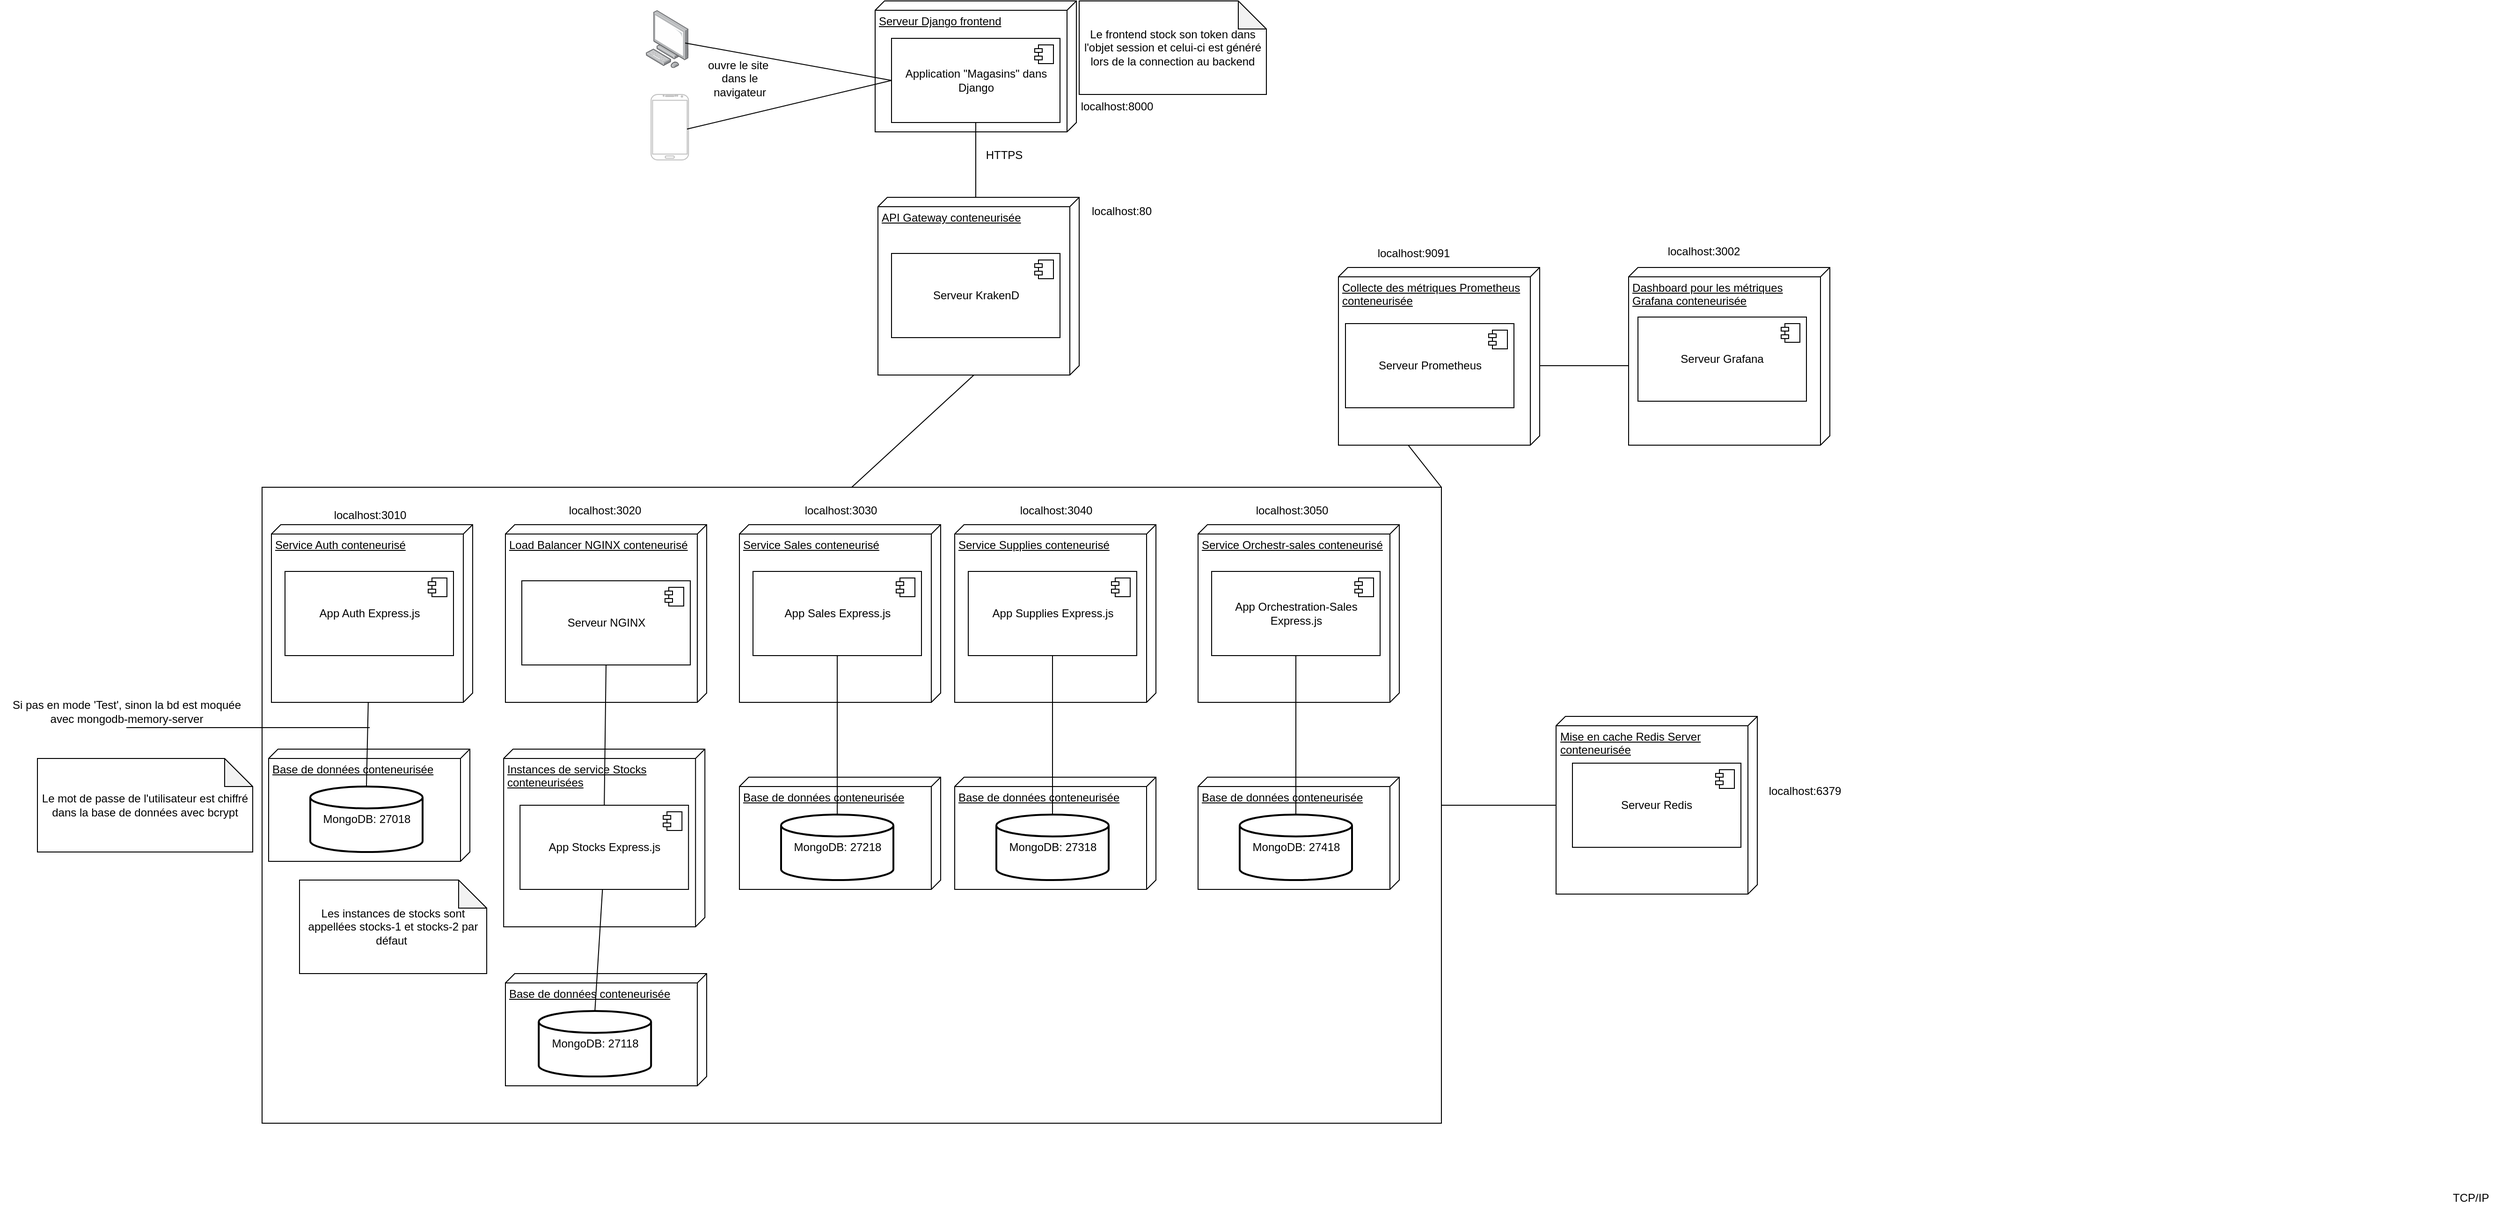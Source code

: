 <mxfile version="28.0.4">
  <diagram name="Page-1" id="Jg8U7hXsXEiE1cdNCVom">
    <mxGraphModel dx="2515" dy="757" grid="1" gridSize="10" guides="1" tooltips="1" connect="1" arrows="1" fold="1" page="1" pageScale="1" pageWidth="850" pageHeight="1100" math="0" shadow="0">
      <root>
        <mxCell id="0" />
        <mxCell id="1" parent="0" />
        <mxCell id="GhewmwEgdhuC50ORv9Y2-1" value="Serveur Django frontend" style="verticalAlign=top;align=left;spacingTop=8;spacingLeft=2;spacingRight=12;shape=cube;size=10;direction=south;fontStyle=4;html=1;whiteSpace=wrap;" parent="1" vertex="1">
          <mxGeometry x="315" y="30" width="215" height="140" as="geometry" />
        </mxCell>
        <mxCell id="GhewmwEgdhuC50ORv9Y2-2" value="Application &quot;Magasins&quot; dans Django" style="html=1;dropTarget=0;whiteSpace=wrap;" parent="1" vertex="1">
          <mxGeometry x="332.5" y="70" width="180" height="90" as="geometry" />
        </mxCell>
        <mxCell id="GhewmwEgdhuC50ORv9Y2-3" value="" style="shape=module;jettyWidth=8;jettyHeight=4;" parent="GhewmwEgdhuC50ORv9Y2-2" vertex="1">
          <mxGeometry x="1" width="20" height="20" relative="1" as="geometry">
            <mxPoint x="-27" y="7" as="offset" />
          </mxGeometry>
        </mxCell>
        <mxCell id="GhewmwEgdhuC50ORv9Y2-4" value="" style="endArrow=none;html=1;rounded=0;entryX=0.5;entryY=1;entryDx=0;entryDy=0;exitX=0.5;exitY=0;exitDx=0;exitDy=0;" parent="1" source="GhewmwEgdhuC50ORv9Y2-15" target="GhewmwEgdhuC50ORv9Y2-2" edge="1">
          <mxGeometry width="50" height="50" relative="1" as="geometry">
            <mxPoint x="210" y="180" as="sourcePoint" />
            <mxPoint x="260" y="130" as="targetPoint" />
          </mxGeometry>
        </mxCell>
        <mxCell id="GhewmwEgdhuC50ORv9Y2-5" value="HTTPS" style="text;html=1;align=center;verticalAlign=middle;whiteSpace=wrap;rounded=0;" parent="1" vertex="1">
          <mxGeometry x="422.5" y="180" width="60" height="30" as="geometry" />
        </mxCell>
        <mxCell id="GhewmwEgdhuC50ORv9Y2-6" value="TCP/IP" style="text;html=1;align=center;verticalAlign=middle;whiteSpace=wrap;rounded=0;" parent="1" vertex="1">
          <mxGeometry x="1990" y="1295" width="60" height="30" as="geometry" />
        </mxCell>
        <mxCell id="GhewmwEgdhuC50ORv9Y2-7" value="localhost:8000&lt;div&gt;&lt;br&gt;&lt;/div&gt;" style="text;html=1;align=center;verticalAlign=middle;resizable=0;points=[];autosize=1;strokeColor=none;fillColor=none;" parent="1" vertex="1">
          <mxGeometry x="523" y="130" width="100" height="40" as="geometry" />
        </mxCell>
        <mxCell id="GhewmwEgdhuC50ORv9Y2-8" value="" style="image;points=[];aspect=fixed;html=1;align=center;shadow=0;dashed=0;image=img/lib/allied_telesis/computer_and_terminals/Personal_Computer.svg;" parent="1" vertex="1">
          <mxGeometry x="70" y="40" width="45.6" height="61.8" as="geometry" />
        </mxCell>
        <mxCell id="GhewmwEgdhuC50ORv9Y2-9" value="" style="verticalLabelPosition=bottom;verticalAlign=top;html=1;shadow=0;dashed=0;strokeWidth=1;shape=mxgraph.android.phone2;strokeColor=#c0c0c0;" parent="1" vertex="1">
          <mxGeometry x="75.6" y="130" width="40" height="70" as="geometry" />
        </mxCell>
        <mxCell id="GhewmwEgdhuC50ORv9Y2-10" value="" style="endArrow=none;html=1;rounded=0;entryX=0;entryY=0.5;entryDx=0;entryDy=0;exitX=0.96;exitY=0.529;exitDx=0;exitDy=0;exitPerimeter=0;" parent="1" source="GhewmwEgdhuC50ORv9Y2-9" target="GhewmwEgdhuC50ORv9Y2-2" edge="1">
          <mxGeometry width="50" height="50" relative="1" as="geometry">
            <mxPoint x="150" y="200" as="sourcePoint" />
            <mxPoint x="200" y="150" as="targetPoint" />
          </mxGeometry>
        </mxCell>
        <mxCell id="GhewmwEgdhuC50ORv9Y2-11" value="" style="endArrow=none;html=1;rounded=0;entryX=0;entryY=0.5;entryDx=0;entryDy=0;exitX=0.921;exitY=0.566;exitDx=0;exitDy=0;exitPerimeter=0;" parent="1" source="GhewmwEgdhuC50ORv9Y2-8" target="GhewmwEgdhuC50ORv9Y2-2" edge="1">
          <mxGeometry width="50" height="50" relative="1" as="geometry">
            <mxPoint x="220" y="150" as="sourcePoint" />
            <mxPoint x="270" y="100" as="targetPoint" />
          </mxGeometry>
        </mxCell>
        <mxCell id="GhewmwEgdhuC50ORv9Y2-12" value="ouvre le site&amp;nbsp;&lt;div&gt;dans le&lt;/div&gt;&lt;div&gt;navigateur&lt;/div&gt;" style="text;html=1;align=center;verticalAlign=middle;resizable=0;points=[];autosize=1;strokeColor=none;fillColor=none;" parent="1" vertex="1">
          <mxGeometry x="125" y="83" width="90" height="60" as="geometry" />
        </mxCell>
        <mxCell id="GhewmwEgdhuC50ORv9Y2-13" value="Le frontend stock son token dans l&#39;objet session et celui-ci est généré lors de la connection au backend" style="shape=note;whiteSpace=wrap;html=1;backgroundOutline=1;darkOpacity=0.05;" parent="1" vertex="1">
          <mxGeometry x="533" y="30" width="200" height="100" as="geometry" />
        </mxCell>
        <mxCell id="GhewmwEgdhuC50ORv9Y2-14" value="API Gateway conteneurisée" style="verticalAlign=top;align=left;spacingTop=8;spacingLeft=2;spacingRight=12;shape=cube;size=10;direction=south;fontStyle=4;html=1;whiteSpace=wrap;" parent="1" vertex="1">
          <mxGeometry x="318" y="240" width="215" height="190" as="geometry" />
        </mxCell>
        <mxCell id="GhewmwEgdhuC50ORv9Y2-15" value="Serveur KrakenD" style="html=1;dropTarget=0;whiteSpace=wrap;" parent="1" vertex="1">
          <mxGeometry x="332.5" y="300" width="180" height="90" as="geometry" />
        </mxCell>
        <mxCell id="GhewmwEgdhuC50ORv9Y2-16" value="" style="shape=module;jettyWidth=8;jettyHeight=4;" parent="GhewmwEgdhuC50ORv9Y2-15" vertex="1">
          <mxGeometry x="1" width="20" height="20" relative="1" as="geometry">
            <mxPoint x="-27" y="7" as="offset" />
          </mxGeometry>
        </mxCell>
        <mxCell id="GhewmwEgdhuC50ORv9Y2-17" value="localhost:80" style="text;html=1;align=center;verticalAlign=middle;resizable=0;points=[];autosize=1;strokeColor=none;fillColor=none;" parent="1" vertex="1">
          <mxGeometry x="533" y="240" width="90" height="30" as="geometry" />
        </mxCell>
        <mxCell id="GhewmwEgdhuC50ORv9Y2-18" value="" style="endArrow=none;html=1;rounded=0;entryX=1;entryY=0.5;entryDx=0;entryDy=0;exitX=0;exitY=0.5;exitDx=0;exitDy=0;" parent="1" source="GhewmwEgdhuC50ORv9Y2-61" target="GhewmwEgdhuC50ORv9Y2-31" edge="1">
          <mxGeometry width="50" height="50" relative="1" as="geometry">
            <mxPoint x="560" y="720" as="sourcePoint" />
            <mxPoint x="560" y="500" as="targetPoint" />
          </mxGeometry>
        </mxCell>
        <mxCell id="GhewmwEgdhuC50ORv9Y2-19" value="" style="endArrow=none;html=1;rounded=0;entryX=0;entryY=0.5;entryDx=0;entryDy=0;exitX=1;exitY=0;exitDx=0;exitDy=0;" parent="1" source="GhewmwEgdhuC50ORv9Y2-31" target="GhewmwEgdhuC50ORv9Y2-25" edge="1">
          <mxGeometry width="50" height="50" relative="1" as="geometry">
            <mxPoint x="-40" y="550" as="sourcePoint" />
            <mxPoint x="10" y="500" as="targetPoint" />
          </mxGeometry>
        </mxCell>
        <mxCell id="GhewmwEgdhuC50ORv9Y2-20" value="" style="endArrow=none;html=1;rounded=0;entryX=1;entryY=0.5;entryDx=0;entryDy=0;exitX=0.008;exitY=0.578;exitDx=0;exitDy=0;exitPerimeter=0;" parent="1" source="GhewmwEgdhuC50ORv9Y2-29" target="GhewmwEgdhuC50ORv9Y2-25" edge="1">
          <mxGeometry width="50" height="50" relative="1" as="geometry">
            <mxPoint x="950" y="440" as="sourcePoint" />
            <mxPoint x="1000" y="390" as="targetPoint" />
          </mxGeometry>
        </mxCell>
        <mxCell id="GhewmwEgdhuC50ORv9Y2-21" value="localhost:9091" style="text;html=1;align=center;verticalAlign=middle;resizable=0;points=[];autosize=1;strokeColor=none;fillColor=none;" parent="1" vertex="1">
          <mxGeometry x="840" y="285" width="100" height="30" as="geometry" />
        </mxCell>
        <mxCell id="GhewmwEgdhuC50ORv9Y2-22" value="localhost:3002&lt;div&gt;&lt;br&gt;&lt;/div&gt;" style="text;html=1;align=center;verticalAlign=middle;resizable=0;points=[];autosize=1;strokeColor=none;fillColor=none;" parent="1" vertex="1">
          <mxGeometry x="1150" y="285" width="100" height="40" as="geometry" />
        </mxCell>
        <mxCell id="GhewmwEgdhuC50ORv9Y2-23" value="" style="group" parent="1" vertex="1" connectable="0">
          <mxGeometry x="810" y="315" width="215" height="190" as="geometry" />
        </mxCell>
        <mxCell id="GhewmwEgdhuC50ORv9Y2-24" value="Collecte des métriques Prometheus conteneurisée" style="verticalAlign=top;align=left;spacingTop=8;spacingLeft=2;spacingRight=12;shape=cube;size=10;direction=south;fontStyle=4;html=1;whiteSpace=wrap;" parent="GhewmwEgdhuC50ORv9Y2-23" vertex="1">
          <mxGeometry width="215" height="190" as="geometry" />
        </mxCell>
        <mxCell id="GhewmwEgdhuC50ORv9Y2-25" value="Serveur Prometheus" style="html=1;dropTarget=0;whiteSpace=wrap;" parent="GhewmwEgdhuC50ORv9Y2-23" vertex="1">
          <mxGeometry x="7.5" y="60" width="180" height="90" as="geometry" />
        </mxCell>
        <mxCell id="GhewmwEgdhuC50ORv9Y2-26" value="" style="shape=module;jettyWidth=8;jettyHeight=4;" parent="GhewmwEgdhuC50ORv9Y2-25" vertex="1">
          <mxGeometry x="1" width="20" height="20" relative="1" as="geometry">
            <mxPoint x="-27" y="7" as="offset" />
          </mxGeometry>
        </mxCell>
        <mxCell id="GhewmwEgdhuC50ORv9Y2-27" value="" style="group" parent="1" vertex="1" connectable="0">
          <mxGeometry x="1120" y="315" width="215" height="190" as="geometry" />
        </mxCell>
        <mxCell id="GhewmwEgdhuC50ORv9Y2-28" value="Dashboard pour les métriques Grafana conteneurisée" style="verticalAlign=top;align=left;spacingTop=8;spacingLeft=2;spacingRight=12;shape=cube;size=10;direction=south;fontStyle=4;html=1;whiteSpace=wrap;" parent="GhewmwEgdhuC50ORv9Y2-27" vertex="1">
          <mxGeometry width="215" height="190" as="geometry" />
        </mxCell>
        <mxCell id="GhewmwEgdhuC50ORv9Y2-29" value="Serveur Grafana" style="html=1;dropTarget=0;whiteSpace=wrap;" parent="GhewmwEgdhuC50ORv9Y2-27" vertex="1">
          <mxGeometry x="10" y="53" width="180" height="90" as="geometry" />
        </mxCell>
        <mxCell id="GhewmwEgdhuC50ORv9Y2-30" value="" style="shape=module;jettyWidth=8;jettyHeight=4;" parent="GhewmwEgdhuC50ORv9Y2-29" vertex="1">
          <mxGeometry x="1" width="20" height="20" relative="1" as="geometry">
            <mxPoint x="-27" y="7" as="offset" />
          </mxGeometry>
        </mxCell>
        <mxCell id="GhewmwEgdhuC50ORv9Y2-31" value="" style="rounded=0;whiteSpace=wrap;html=1;" parent="1" vertex="1">
          <mxGeometry x="-340" y="550" width="1260" height="680" as="geometry" />
        </mxCell>
        <mxCell id="GhewmwEgdhuC50ORv9Y2-32" value="" style="endArrow=none;html=1;rounded=0;entryX=0;entryY=0;entryDx=190;entryDy=112.5;entryPerimeter=0;exitX=0.5;exitY=0;exitDx=0;exitDy=0;" parent="1" source="GhewmwEgdhuC50ORv9Y2-31" target="GhewmwEgdhuC50ORv9Y2-14" edge="1">
          <mxGeometry width="50" height="50" relative="1" as="geometry">
            <mxPoint x="-210" y="410" as="sourcePoint" />
            <mxPoint x="-160" y="360" as="targetPoint" />
          </mxGeometry>
        </mxCell>
        <mxCell id="GhewmwEgdhuC50ORv9Y2-33" value="" style="group" parent="1" vertex="1" connectable="0">
          <mxGeometry x="-620" y="560" width="505" height="390" as="geometry" />
        </mxCell>
        <mxCell id="GhewmwEgdhuC50ORv9Y2-34" value="Base de données conteneurisée" style="verticalAlign=top;align=left;spacingTop=8;spacingLeft=2;spacingRight=12;shape=cube;size=10;direction=south;fontStyle=4;html=1;whiteSpace=wrap;" parent="GhewmwEgdhuC50ORv9Y2-33" vertex="1">
          <mxGeometry x="287" y="270" width="215" height="120" as="geometry" />
        </mxCell>
        <mxCell id="GhewmwEgdhuC50ORv9Y2-35" value="MongoDB: 27018" style="strokeWidth=2;html=1;shape=mxgraph.flowchart.database;whiteSpace=wrap;" parent="GhewmwEgdhuC50ORv9Y2-33" vertex="1">
          <mxGeometry x="331.5" y="310" width="120" height="70" as="geometry" />
        </mxCell>
        <mxCell id="GhewmwEgdhuC50ORv9Y2-36" value="" style="endArrow=none;html=1;rounded=0;entryX=0.5;entryY=1;entryDx=0;entryDy=0;exitX=0.5;exitY=0;exitDx=0;exitDy=0;exitPerimeter=0;" parent="GhewmwEgdhuC50ORv9Y2-33" source="GhewmwEgdhuC50ORv9Y2-35" target="GhewmwEgdhuC50ORv9Y2-42" edge="1">
          <mxGeometry width="50" height="50" relative="1" as="geometry">
            <mxPoint x="510" y="-440" as="sourcePoint" />
            <mxPoint x="560" y="-490" as="targetPoint" />
          </mxGeometry>
        </mxCell>
        <mxCell id="GhewmwEgdhuC50ORv9Y2-37" value="localhost:3010" style="text;html=1;align=center;verticalAlign=middle;resizable=0;points=[];autosize=1;strokeColor=none;fillColor=none;" parent="GhewmwEgdhuC50ORv9Y2-33" vertex="1">
          <mxGeometry x="344.5" y="5" width="100" height="30" as="geometry" />
        </mxCell>
        <mxCell id="GhewmwEgdhuC50ORv9Y2-38" value="" style="endArrow=none;html=1;rounded=0;" parent="GhewmwEgdhuC50ORv9Y2-33" edge="1">
          <mxGeometry width="50" height="50" relative="1" as="geometry">
            <mxPoint x="135" y="247" as="sourcePoint" />
            <mxPoint x="395" y="247" as="targetPoint" />
          </mxGeometry>
        </mxCell>
        <mxCell id="GhewmwEgdhuC50ORv9Y2-39" value="Si pas en mode &#39;Test&#39;, sinon la bd est moquée&lt;div&gt;avec&amp;nbsp;mongodb-memory-server&lt;/div&gt;" style="text;html=1;align=center;verticalAlign=middle;resizable=0;points=[];autosize=1;strokeColor=none;fillColor=none;" parent="GhewmwEgdhuC50ORv9Y2-33" vertex="1">
          <mxGeometry y="210" width="270" height="40" as="geometry" />
        </mxCell>
        <mxCell id="GhewmwEgdhuC50ORv9Y2-40" value="" style="group" parent="GhewmwEgdhuC50ORv9Y2-33" vertex="1" connectable="0">
          <mxGeometry x="290" y="30" width="215" height="190" as="geometry" />
        </mxCell>
        <mxCell id="GhewmwEgdhuC50ORv9Y2-41" value="Service Auth conteneurisé" style="verticalAlign=top;align=left;spacingTop=8;spacingLeft=2;spacingRight=12;shape=cube;size=10;direction=south;fontStyle=4;html=1;whiteSpace=wrap;" parent="GhewmwEgdhuC50ORv9Y2-40" vertex="1">
          <mxGeometry width="215" height="190" as="geometry" />
        </mxCell>
        <mxCell id="GhewmwEgdhuC50ORv9Y2-42" value="App Auth Express.js" style="html=1;dropTarget=0;whiteSpace=wrap;" parent="GhewmwEgdhuC50ORv9Y2-40" vertex="1">
          <mxGeometry x="14.5" y="50" width="180" height="90" as="geometry" />
        </mxCell>
        <mxCell id="GhewmwEgdhuC50ORv9Y2-43" value="" style="shape=module;jettyWidth=8;jettyHeight=4;" parent="GhewmwEgdhuC50ORv9Y2-42" vertex="1">
          <mxGeometry x="1" width="20" height="20" relative="1" as="geometry">
            <mxPoint x="-27" y="7" as="offset" />
          </mxGeometry>
        </mxCell>
        <mxCell id="GhewmwEgdhuC50ORv9Y2-44" value="Le mot de passe de l&#39;utilisateur est chiffré dans la base de données avec bcrypt" style="shape=note;whiteSpace=wrap;html=1;backgroundOutline=1;darkOpacity=0.05;" parent="GhewmwEgdhuC50ORv9Y2-33" vertex="1">
          <mxGeometry x="40" y="280" width="230" height="100" as="geometry" />
        </mxCell>
        <mxCell id="GhewmwEgdhuC50ORv9Y2-45" value="" style="group" parent="1" vertex="1" connectable="0">
          <mxGeometry x="400" y="590" width="215" height="390" as="geometry" />
        </mxCell>
        <mxCell id="GhewmwEgdhuC50ORv9Y2-46" value="Service Supplies conteneurisé" style="verticalAlign=top;align=left;spacingTop=8;spacingLeft=2;spacingRight=12;shape=cube;size=10;direction=south;fontStyle=4;html=1;whiteSpace=wrap;" parent="GhewmwEgdhuC50ORv9Y2-45" vertex="1">
          <mxGeometry width="215" height="190" as="geometry" />
        </mxCell>
        <mxCell id="GhewmwEgdhuC50ORv9Y2-47" value="App Supplies Express.js" style="html=1;dropTarget=0;whiteSpace=wrap;" parent="GhewmwEgdhuC50ORv9Y2-45" vertex="1">
          <mxGeometry x="14.5" y="50" width="180" height="90" as="geometry" />
        </mxCell>
        <mxCell id="GhewmwEgdhuC50ORv9Y2-48" value="" style="shape=module;jettyWidth=8;jettyHeight=4;" parent="GhewmwEgdhuC50ORv9Y2-47" vertex="1">
          <mxGeometry x="1" width="20" height="20" relative="1" as="geometry">
            <mxPoint x="-27" y="7" as="offset" />
          </mxGeometry>
        </mxCell>
        <mxCell id="GhewmwEgdhuC50ORv9Y2-49" value="Base de données conteneurisée" style="verticalAlign=top;align=left;spacingTop=8;spacingLeft=2;spacingRight=12;shape=cube;size=10;direction=south;fontStyle=4;html=1;whiteSpace=wrap;" parent="GhewmwEgdhuC50ORv9Y2-45" vertex="1">
          <mxGeometry y="270" width="215" height="120" as="geometry" />
        </mxCell>
        <mxCell id="GhewmwEgdhuC50ORv9Y2-50" value="MongoDB: 27318" style="strokeWidth=2;html=1;shape=mxgraph.flowchart.database;whiteSpace=wrap;" parent="GhewmwEgdhuC50ORv9Y2-45" vertex="1">
          <mxGeometry x="44.5" y="310" width="120" height="70" as="geometry" />
        </mxCell>
        <mxCell id="GhewmwEgdhuC50ORv9Y2-51" value="" style="endArrow=none;html=1;rounded=0;entryX=0.5;entryY=1;entryDx=0;entryDy=0;exitX=0.5;exitY=0;exitDx=0;exitDy=0;exitPerimeter=0;" parent="GhewmwEgdhuC50ORv9Y2-45" source="GhewmwEgdhuC50ORv9Y2-50" target="GhewmwEgdhuC50ORv9Y2-47" edge="1">
          <mxGeometry width="50" height="50" relative="1" as="geometry">
            <mxPoint x="-78" y="-50" as="sourcePoint" />
            <mxPoint x="-28" y="-100" as="targetPoint" />
          </mxGeometry>
        </mxCell>
        <mxCell id="GhewmwEgdhuC50ORv9Y2-52" value="" style="group" parent="1" vertex="1" connectable="0">
          <mxGeometry x="170" y="590" width="215" height="390" as="geometry" />
        </mxCell>
        <mxCell id="GhewmwEgdhuC50ORv9Y2-53" value="Service Sales conteneurisé" style="verticalAlign=top;align=left;spacingTop=8;spacingLeft=2;spacingRight=12;shape=cube;size=10;direction=south;fontStyle=4;html=1;whiteSpace=wrap;" parent="GhewmwEgdhuC50ORv9Y2-52" vertex="1">
          <mxGeometry width="215" height="190" as="geometry" />
        </mxCell>
        <mxCell id="GhewmwEgdhuC50ORv9Y2-54" value="App Sales Express.js" style="html=1;dropTarget=0;whiteSpace=wrap;" parent="GhewmwEgdhuC50ORv9Y2-52" vertex="1">
          <mxGeometry x="14.5" y="50" width="180" height="90" as="geometry" />
        </mxCell>
        <mxCell id="GhewmwEgdhuC50ORv9Y2-55" value="" style="shape=module;jettyWidth=8;jettyHeight=4;" parent="GhewmwEgdhuC50ORv9Y2-54" vertex="1">
          <mxGeometry x="1" width="20" height="20" relative="1" as="geometry">
            <mxPoint x="-27" y="7" as="offset" />
          </mxGeometry>
        </mxCell>
        <mxCell id="GhewmwEgdhuC50ORv9Y2-56" value="Base de données conteneurisée" style="verticalAlign=top;align=left;spacingTop=8;spacingLeft=2;spacingRight=12;shape=cube;size=10;direction=south;fontStyle=4;html=1;whiteSpace=wrap;" parent="GhewmwEgdhuC50ORv9Y2-52" vertex="1">
          <mxGeometry y="270" width="215" height="120" as="geometry" />
        </mxCell>
        <mxCell id="GhewmwEgdhuC50ORv9Y2-57" value="MongoDB: 27218" style="strokeWidth=2;html=1;shape=mxgraph.flowchart.database;whiteSpace=wrap;" parent="GhewmwEgdhuC50ORv9Y2-52" vertex="1">
          <mxGeometry x="44.5" y="310" width="120" height="70" as="geometry" />
        </mxCell>
        <mxCell id="GhewmwEgdhuC50ORv9Y2-58" value="" style="endArrow=none;html=1;rounded=0;entryX=0.5;entryY=1;entryDx=0;entryDy=0;exitX=0.5;exitY=0;exitDx=0;exitDy=0;exitPerimeter=0;" parent="GhewmwEgdhuC50ORv9Y2-52" source="GhewmwEgdhuC50ORv9Y2-57" target="GhewmwEgdhuC50ORv9Y2-54" edge="1">
          <mxGeometry width="50" height="50" relative="1" as="geometry">
            <mxPoint x="-78" y="-50" as="sourcePoint" />
            <mxPoint x="-28" y="-100" as="targetPoint" />
          </mxGeometry>
        </mxCell>
        <mxCell id="GhewmwEgdhuC50ORv9Y2-59" value="" style="group" parent="1" vertex="1" connectable="0">
          <mxGeometry x="1042.5" y="795" width="315" height="190" as="geometry" />
        </mxCell>
        <mxCell id="GhewmwEgdhuC50ORv9Y2-60" value="Mise en cache Redis Server conteneurisée" style="verticalAlign=top;align=left;spacingTop=8;spacingLeft=2;spacingRight=12;shape=cube;size=10;direction=south;fontStyle=4;html=1;whiteSpace=wrap;" parent="GhewmwEgdhuC50ORv9Y2-59" vertex="1">
          <mxGeometry width="215" height="190" as="geometry" />
        </mxCell>
        <mxCell id="GhewmwEgdhuC50ORv9Y2-61" value="Serveur Redis" style="html=1;dropTarget=0;whiteSpace=wrap;" parent="GhewmwEgdhuC50ORv9Y2-59" vertex="1">
          <mxGeometry x="17.5" y="50" width="180" height="90" as="geometry" />
        </mxCell>
        <mxCell id="GhewmwEgdhuC50ORv9Y2-62" value="" style="shape=module;jettyWidth=8;jettyHeight=4;" parent="GhewmwEgdhuC50ORv9Y2-61" vertex="1">
          <mxGeometry x="1" width="20" height="20" relative="1" as="geometry">
            <mxPoint x="-27" y="7" as="offset" />
          </mxGeometry>
        </mxCell>
        <mxCell id="GhewmwEgdhuC50ORv9Y2-63" value="localhost:6379" style="text;html=1;align=center;verticalAlign=middle;resizable=0;points=[];autosize=1;strokeColor=none;fillColor=none;" parent="GhewmwEgdhuC50ORv9Y2-59" vertex="1">
          <mxGeometry x="215" y="65" width="100" height="30" as="geometry" />
        </mxCell>
        <mxCell id="GhewmwEgdhuC50ORv9Y2-64" value="localhost:3030" style="text;html=1;align=center;verticalAlign=middle;resizable=0;points=[];autosize=1;strokeColor=none;fillColor=none;" parent="1" vertex="1">
          <mxGeometry x="227.5" y="560" width="100" height="30" as="geometry" />
        </mxCell>
        <mxCell id="GhewmwEgdhuC50ORv9Y2-65" value="localhost:3040" style="text;html=1;align=center;verticalAlign=middle;resizable=0;points=[];autosize=1;strokeColor=none;fillColor=none;" parent="1" vertex="1">
          <mxGeometry x="457.5" y="560" width="100" height="30" as="geometry" />
        </mxCell>
        <mxCell id="GhewmwEgdhuC50ORv9Y2-66" value="" style="group" parent="1" vertex="1" connectable="0">
          <mxGeometry x="-80" y="590" width="215" height="190" as="geometry" />
        </mxCell>
        <mxCell id="GhewmwEgdhuC50ORv9Y2-67" value="Load Balancer NGINX conteneurisé" style="verticalAlign=top;align=left;spacingTop=8;spacingLeft=2;spacingRight=12;shape=cube;size=10;direction=south;fontStyle=4;html=1;whiteSpace=wrap;" parent="GhewmwEgdhuC50ORv9Y2-66" vertex="1">
          <mxGeometry width="215" height="190" as="geometry" />
        </mxCell>
        <mxCell id="GhewmwEgdhuC50ORv9Y2-68" value="Serveur NGINX" style="html=1;dropTarget=0;whiteSpace=wrap;" parent="GhewmwEgdhuC50ORv9Y2-66" vertex="1">
          <mxGeometry x="17.5" y="60" width="180" height="90" as="geometry" />
        </mxCell>
        <mxCell id="GhewmwEgdhuC50ORv9Y2-69" value="" style="shape=module;jettyWidth=8;jettyHeight=4;" parent="GhewmwEgdhuC50ORv9Y2-68" vertex="1">
          <mxGeometry x="1" width="20" height="20" relative="1" as="geometry">
            <mxPoint x="-27" y="7" as="offset" />
          </mxGeometry>
        </mxCell>
        <mxCell id="GhewmwEgdhuC50ORv9Y2-70" value="localhost:3020" style="text;html=1;align=center;verticalAlign=middle;resizable=0;points=[];autosize=1;strokeColor=none;fillColor=none;" parent="1" vertex="1">
          <mxGeometry x="-24.4" y="560" width="100" height="30" as="geometry" />
        </mxCell>
        <mxCell id="GhewmwEgdhuC50ORv9Y2-71" value="" style="group" parent="1" vertex="1" connectable="0">
          <mxGeometry x="-81.9" y="830" width="215" height="190" as="geometry" />
        </mxCell>
        <mxCell id="GhewmwEgdhuC50ORv9Y2-72" value="Instances de service Stocks conteneurisées" style="verticalAlign=top;align=left;spacingTop=8;spacingLeft=2;spacingRight=12;shape=cube;size=10;direction=south;fontStyle=4;html=1;whiteSpace=wrap;" parent="GhewmwEgdhuC50ORv9Y2-71" vertex="1">
          <mxGeometry width="215" height="190" as="geometry" />
        </mxCell>
        <mxCell id="GhewmwEgdhuC50ORv9Y2-73" value="App Stocks Express.js" style="html=1;dropTarget=0;whiteSpace=wrap;" parent="GhewmwEgdhuC50ORv9Y2-71" vertex="1">
          <mxGeometry x="17.5" y="60" width="180" height="90" as="geometry" />
        </mxCell>
        <mxCell id="GhewmwEgdhuC50ORv9Y2-74" value="" style="shape=module;jettyWidth=8;jettyHeight=4;" parent="GhewmwEgdhuC50ORv9Y2-73" vertex="1">
          <mxGeometry x="1" width="20" height="20" relative="1" as="geometry">
            <mxPoint x="-27" y="7" as="offset" />
          </mxGeometry>
        </mxCell>
        <mxCell id="GhewmwEgdhuC50ORv9Y2-75" value="" style="endArrow=none;html=1;rounded=0;entryX=0.5;entryY=1;entryDx=0;entryDy=0;exitX=0.5;exitY=0;exitDx=0;exitDy=0;" parent="1" source="GhewmwEgdhuC50ORv9Y2-73" target="GhewmwEgdhuC50ORv9Y2-68" edge="1">
          <mxGeometry width="50" height="50" relative="1" as="geometry">
            <mxPoint x="340" y="1050" as="sourcePoint" />
            <mxPoint x="340" y="880" as="targetPoint" />
          </mxGeometry>
        </mxCell>
        <mxCell id="GhewmwEgdhuC50ORv9Y2-76" value="Les instances de stocks sont appellées stocks-1 et stocks-2 par défaut&amp;nbsp;" style="shape=note;whiteSpace=wrap;html=1;backgroundOutline=1;darkOpacity=0.05;" parent="1" vertex="1">
          <mxGeometry x="-300" y="970" width="200" height="100" as="geometry" />
        </mxCell>
        <mxCell id="GhewmwEgdhuC50ORv9Y2-77" value="Base de données conteneurisée" style="verticalAlign=top;align=left;spacingTop=8;spacingLeft=2;spacingRight=12;shape=cube;size=10;direction=south;fontStyle=4;html=1;whiteSpace=wrap;" parent="1" vertex="1">
          <mxGeometry x="-80" y="1070" width="215" height="120" as="geometry" />
        </mxCell>
        <mxCell id="GhewmwEgdhuC50ORv9Y2-78" value="MongoDB: 27118" style="strokeWidth=2;html=1;shape=mxgraph.flowchart.database;whiteSpace=wrap;" parent="1" vertex="1">
          <mxGeometry x="-44.4" y="1110" width="120" height="70" as="geometry" />
        </mxCell>
        <mxCell id="GhewmwEgdhuC50ORv9Y2-79" value="" style="endArrow=none;html=1;rounded=0;entryX=0.5;entryY=1;entryDx=0;entryDy=0;exitX=0.5;exitY=0;exitDx=0;exitDy=0;exitPerimeter=0;" parent="1" source="GhewmwEgdhuC50ORv9Y2-78" edge="1">
          <mxGeometry width="50" height="50" relative="1" as="geometry">
            <mxPoint x="-159.9" y="800" as="sourcePoint" />
            <mxPoint x="23.7" y="980" as="targetPoint" />
          </mxGeometry>
        </mxCell>
        <mxCell id="CBJ2J5tz2s_Q7sceEucf-1" value="" style="group" vertex="1" connectable="0" parent="1">
          <mxGeometry x="660" y="590" width="215" height="390" as="geometry" />
        </mxCell>
        <mxCell id="CBJ2J5tz2s_Q7sceEucf-2" value="Service Orchestr-sales conteneurisé" style="verticalAlign=top;align=left;spacingTop=8;spacingLeft=2;spacingRight=12;shape=cube;size=10;direction=south;fontStyle=4;html=1;whiteSpace=wrap;" vertex="1" parent="CBJ2J5tz2s_Q7sceEucf-1">
          <mxGeometry width="215" height="190" as="geometry" />
        </mxCell>
        <mxCell id="CBJ2J5tz2s_Q7sceEucf-3" value="App Orchestration-Sales Express.js" style="html=1;dropTarget=0;whiteSpace=wrap;" vertex="1" parent="CBJ2J5tz2s_Q7sceEucf-1">
          <mxGeometry x="14.5" y="50" width="180" height="90" as="geometry" />
        </mxCell>
        <mxCell id="CBJ2J5tz2s_Q7sceEucf-4" value="" style="shape=module;jettyWidth=8;jettyHeight=4;" vertex="1" parent="CBJ2J5tz2s_Q7sceEucf-3">
          <mxGeometry x="1" width="20" height="20" relative="1" as="geometry">
            <mxPoint x="-27" y="7" as="offset" />
          </mxGeometry>
        </mxCell>
        <mxCell id="CBJ2J5tz2s_Q7sceEucf-5" value="Base de données conteneurisée" style="verticalAlign=top;align=left;spacingTop=8;spacingLeft=2;spacingRight=12;shape=cube;size=10;direction=south;fontStyle=4;html=1;whiteSpace=wrap;" vertex="1" parent="CBJ2J5tz2s_Q7sceEucf-1">
          <mxGeometry y="270" width="215" height="120" as="geometry" />
        </mxCell>
        <mxCell id="CBJ2J5tz2s_Q7sceEucf-6" value="MongoDB: 27418" style="strokeWidth=2;html=1;shape=mxgraph.flowchart.database;whiteSpace=wrap;" vertex="1" parent="CBJ2J5tz2s_Q7sceEucf-1">
          <mxGeometry x="44.5" y="310" width="120" height="70" as="geometry" />
        </mxCell>
        <mxCell id="CBJ2J5tz2s_Q7sceEucf-7" value="" style="endArrow=none;html=1;rounded=0;entryX=0.5;entryY=1;entryDx=0;entryDy=0;exitX=0.5;exitY=0;exitDx=0;exitDy=0;exitPerimeter=0;" edge="1" parent="CBJ2J5tz2s_Q7sceEucf-1" source="CBJ2J5tz2s_Q7sceEucf-6" target="CBJ2J5tz2s_Q7sceEucf-3">
          <mxGeometry width="50" height="50" relative="1" as="geometry">
            <mxPoint x="-78" y="-50" as="sourcePoint" />
            <mxPoint x="-28" y="-100" as="targetPoint" />
          </mxGeometry>
        </mxCell>
        <mxCell id="CBJ2J5tz2s_Q7sceEucf-8" value="localhost:3050" style="text;html=1;align=center;verticalAlign=middle;resizable=0;points=[];autosize=1;strokeColor=none;fillColor=none;" vertex="1" parent="1">
          <mxGeometry x="710" y="560" width="100" height="30" as="geometry" />
        </mxCell>
      </root>
    </mxGraphModel>
  </diagram>
</mxfile>
